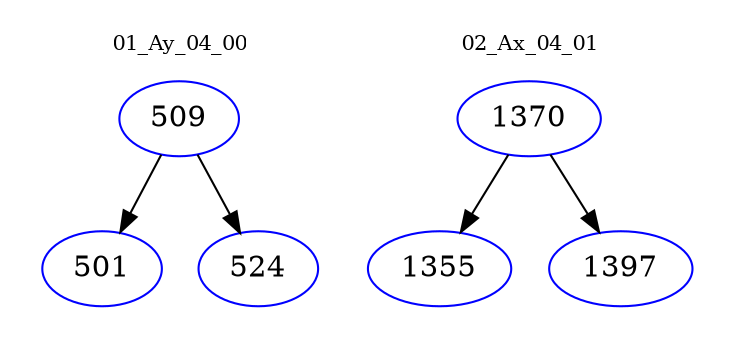 digraph{
subgraph cluster_0 {
color = white
label = "01_Ay_04_00";
fontsize=10;
T0_509 [label="509", color="blue"]
T0_509 -> T0_501 [color="black"]
T0_501 [label="501", color="blue"]
T0_509 -> T0_524 [color="black"]
T0_524 [label="524", color="blue"]
}
subgraph cluster_1 {
color = white
label = "02_Ax_04_01";
fontsize=10;
T1_1370 [label="1370", color="blue"]
T1_1370 -> T1_1355 [color="black"]
T1_1355 [label="1355", color="blue"]
T1_1370 -> T1_1397 [color="black"]
T1_1397 [label="1397", color="blue"]
}
}

